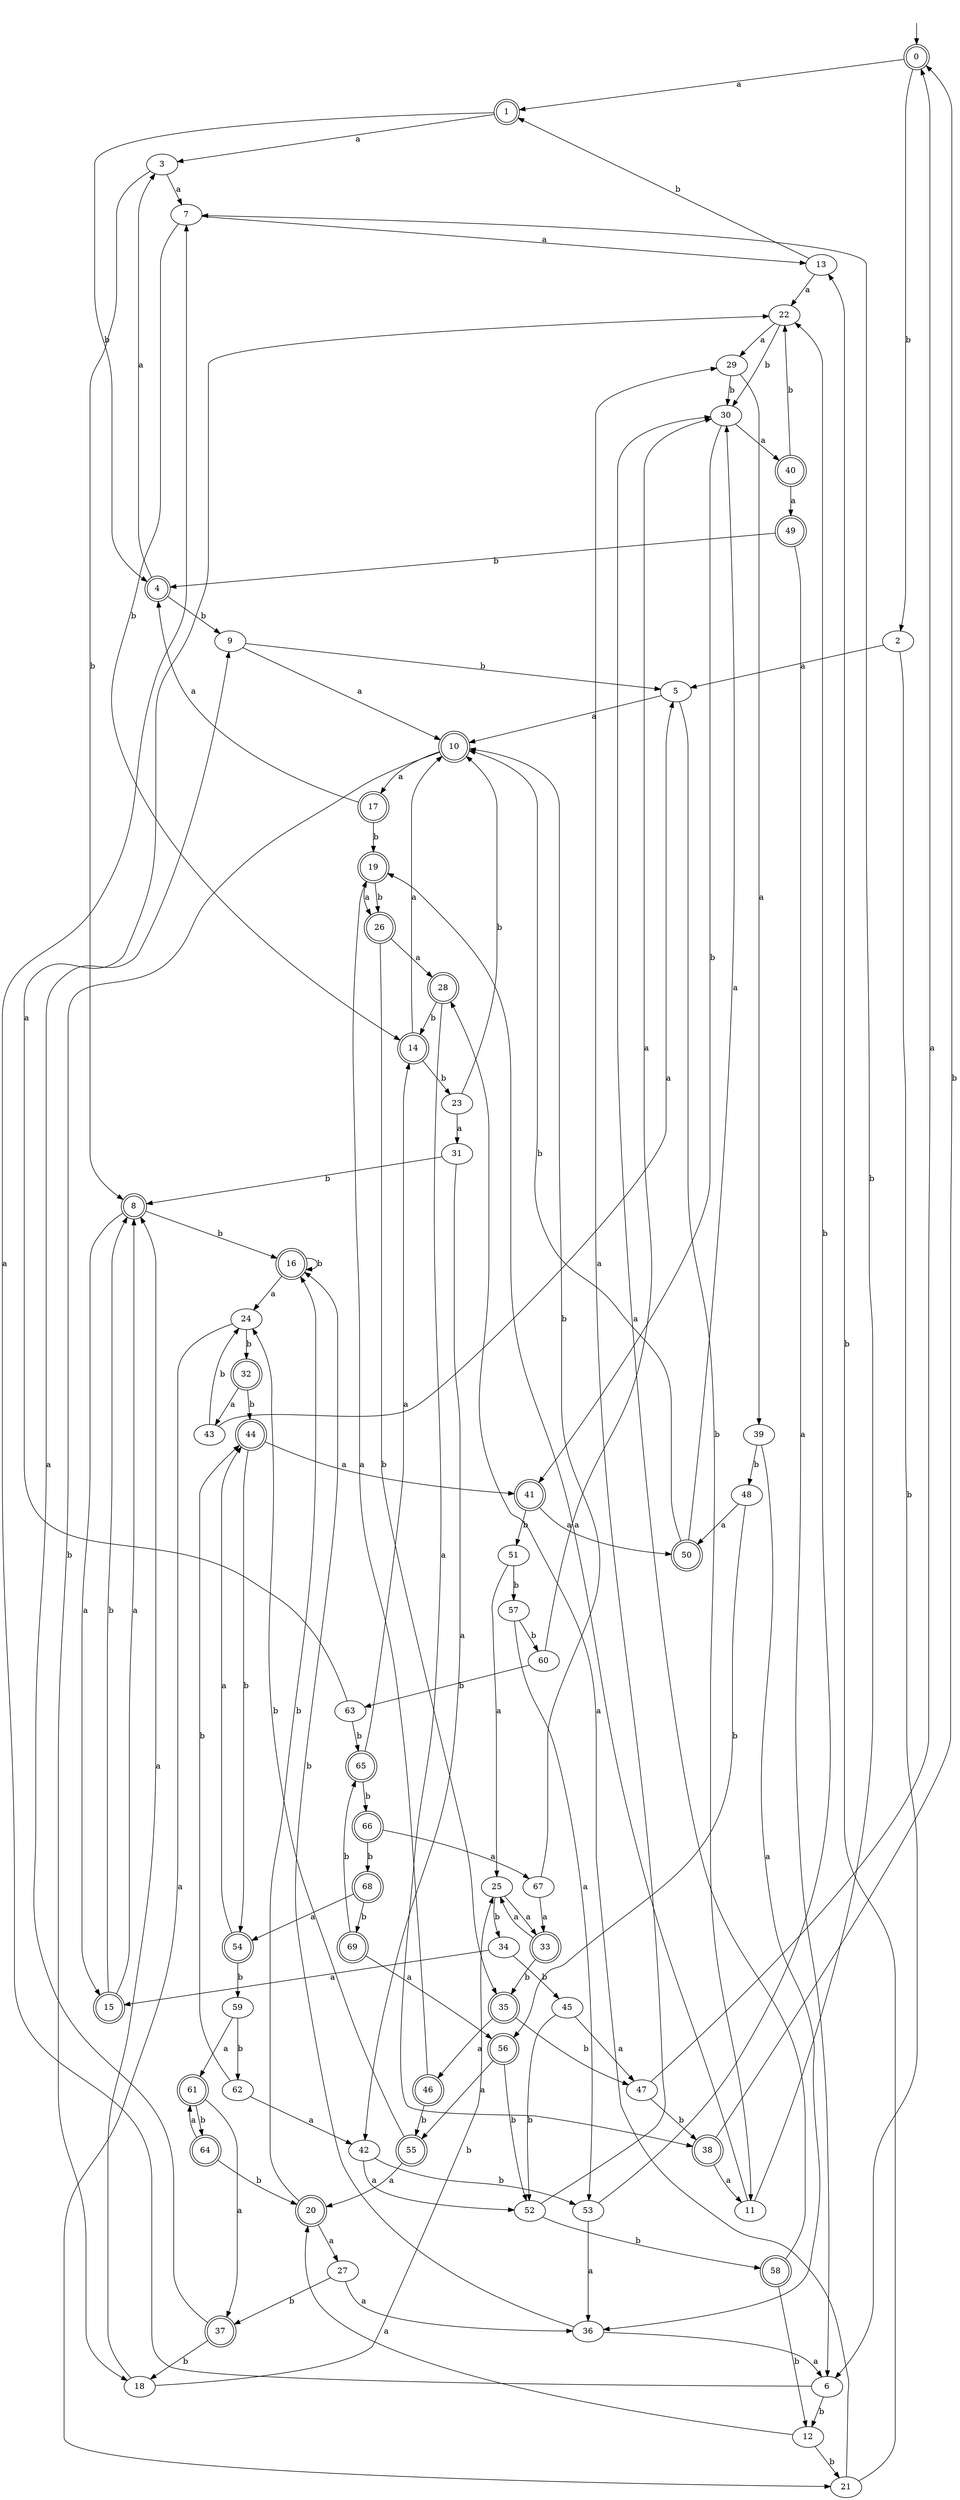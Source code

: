 digraph RandomDFA {
  __start0 [label="", shape=none];
  __start0 -> 0 [label=""];
  0 [shape=circle] [shape=doublecircle]
  0 -> 1 [label="a"]
  0 -> 2 [label="b"]
  1 [shape=doublecircle]
  1 -> 3 [label="a"]
  1 -> 4 [label="b"]
  2
  2 -> 5 [label="a"]
  2 -> 6 [label="b"]
  3
  3 -> 7 [label="a"]
  3 -> 8 [label="b"]
  4 [shape=doublecircle]
  4 -> 3 [label="a"]
  4 -> 9 [label="b"]
  5
  5 -> 10 [label="a"]
  5 -> 11 [label="b"]
  6
  6 -> 7 [label="a"]
  6 -> 12 [label="b"]
  7
  7 -> 13 [label="a"]
  7 -> 14 [label="b"]
  8 [shape=doublecircle]
  8 -> 15 [label="a"]
  8 -> 16 [label="b"]
  9
  9 -> 10 [label="a"]
  9 -> 5 [label="b"]
  10 [shape=doublecircle]
  10 -> 17 [label="a"]
  10 -> 18 [label="b"]
  11
  11 -> 19 [label="a"]
  11 -> 7 [label="b"]
  12
  12 -> 20 [label="a"]
  12 -> 21 [label="b"]
  13
  13 -> 22 [label="a"]
  13 -> 1 [label="b"]
  14 [shape=doublecircle]
  14 -> 10 [label="a"]
  14 -> 23 [label="b"]
  15 [shape=doublecircle]
  15 -> 8 [label="a"]
  15 -> 8 [label="b"]
  16 [shape=doublecircle]
  16 -> 24 [label="a"]
  16 -> 16 [label="b"]
  17 [shape=doublecircle]
  17 -> 4 [label="a"]
  17 -> 19 [label="b"]
  18
  18 -> 8 [label="a"]
  18 -> 25 [label="b"]
  19 [shape=doublecircle]
  19 -> 26 [label="a"]
  19 -> 26 [label="b"]
  20 [shape=doublecircle]
  20 -> 27 [label="a"]
  20 -> 16 [label="b"]
  21
  21 -> 28 [label="a"]
  21 -> 13 [label="b"]
  22
  22 -> 29 [label="a"]
  22 -> 30 [label="b"]
  23
  23 -> 31 [label="a"]
  23 -> 10 [label="b"]
  24
  24 -> 21 [label="a"]
  24 -> 32 [label="b"]
  25
  25 -> 33 [label="a"]
  25 -> 34 [label="b"]
  26 [shape=doublecircle]
  26 -> 28 [label="a"]
  26 -> 35 [label="b"]
  27
  27 -> 36 [label="a"]
  27 -> 37 [label="b"]
  28 [shape=doublecircle]
  28 -> 38 [label="a"]
  28 -> 14 [label="b"]
  29
  29 -> 39 [label="a"]
  29 -> 30 [label="b"]
  30
  30 -> 40 [label="a"]
  30 -> 41 [label="b"]
  31
  31 -> 42 [label="a"]
  31 -> 8 [label="b"]
  32 [shape=doublecircle]
  32 -> 43 [label="a"]
  32 -> 44 [label="b"]
  33 [shape=doublecircle]
  33 -> 25 [label="a"]
  33 -> 35 [label="b"]
  34
  34 -> 15 [label="a"]
  34 -> 45 [label="b"]
  35 [shape=doublecircle]
  35 -> 46 [label="a"]
  35 -> 47 [label="b"]
  36
  36 -> 6 [label="a"]
  36 -> 16 [label="b"]
  37 [shape=doublecircle]
  37 -> 9 [label="a"]
  37 -> 18 [label="b"]
  38 [shape=doublecircle]
  38 -> 11 [label="a"]
  38 -> 0 [label="b"]
  39
  39 -> 36 [label="a"]
  39 -> 48 [label="b"]
  40 [shape=doublecircle]
  40 -> 49 [label="a"]
  40 -> 22 [label="b"]
  41 [shape=doublecircle]
  41 -> 50 [label="a"]
  41 -> 51 [label="b"]
  42
  42 -> 52 [label="a"]
  42 -> 53 [label="b"]
  43
  43 -> 5 [label="a"]
  43 -> 24 [label="b"]
  44 [shape=doublecircle]
  44 -> 41 [label="a"]
  44 -> 54 [label="b"]
  45
  45 -> 47 [label="a"]
  45 -> 52 [label="b"]
  46 [shape=doublecircle]
  46 -> 19 [label="a"]
  46 -> 55 [label="b"]
  47
  47 -> 0 [label="a"]
  47 -> 38 [label="b"]
  48
  48 -> 50 [label="a"]
  48 -> 56 [label="b"]
  49 [shape=doublecircle]
  49 -> 6 [label="a"]
  49 -> 4 [label="b"]
  50 [shape=doublecircle]
  50 -> 30 [label="a"]
  50 -> 10 [label="b"]
  51
  51 -> 25 [label="a"]
  51 -> 57 [label="b"]
  52
  52 -> 29 [label="a"]
  52 -> 58 [label="b"]
  53
  53 -> 36 [label="a"]
  53 -> 22 [label="b"]
  54 [shape=doublecircle]
  54 -> 44 [label="a"]
  54 -> 59 [label="b"]
  55 [shape=doublecircle]
  55 -> 20 [label="a"]
  55 -> 24 [label="b"]
  56 [shape=doublecircle]
  56 -> 55 [label="a"]
  56 -> 52 [label="b"]
  57
  57 -> 53 [label="a"]
  57 -> 60 [label="b"]
  58 [shape=doublecircle]
  58 -> 30 [label="a"]
  58 -> 12 [label="b"]
  59
  59 -> 61 [label="a"]
  59 -> 62 [label="b"]
  60
  60 -> 30 [label="a"]
  60 -> 63 [label="b"]
  61 [shape=doublecircle]
  61 -> 37 [label="a"]
  61 -> 64 [label="b"]
  62
  62 -> 42 [label="a"]
  62 -> 44 [label="b"]
  63
  63 -> 22 [label="a"]
  63 -> 65 [label="b"]
  64 [shape=doublecircle]
  64 -> 61 [label="a"]
  64 -> 20 [label="b"]
  65 [shape=doublecircle]
  65 -> 14 [label="a"]
  65 -> 66 [label="b"]
  66 [shape=doublecircle]
  66 -> 67 [label="a"]
  66 -> 68 [label="b"]
  67
  67 -> 33 [label="a"]
  67 -> 10 [label="b"]
  68 [shape=doublecircle]
  68 -> 54 [label="a"]
  68 -> 69 [label="b"]
  69 [shape=doublecircle]
  69 -> 56 [label="a"]
  69 -> 65 [label="b"]
}
